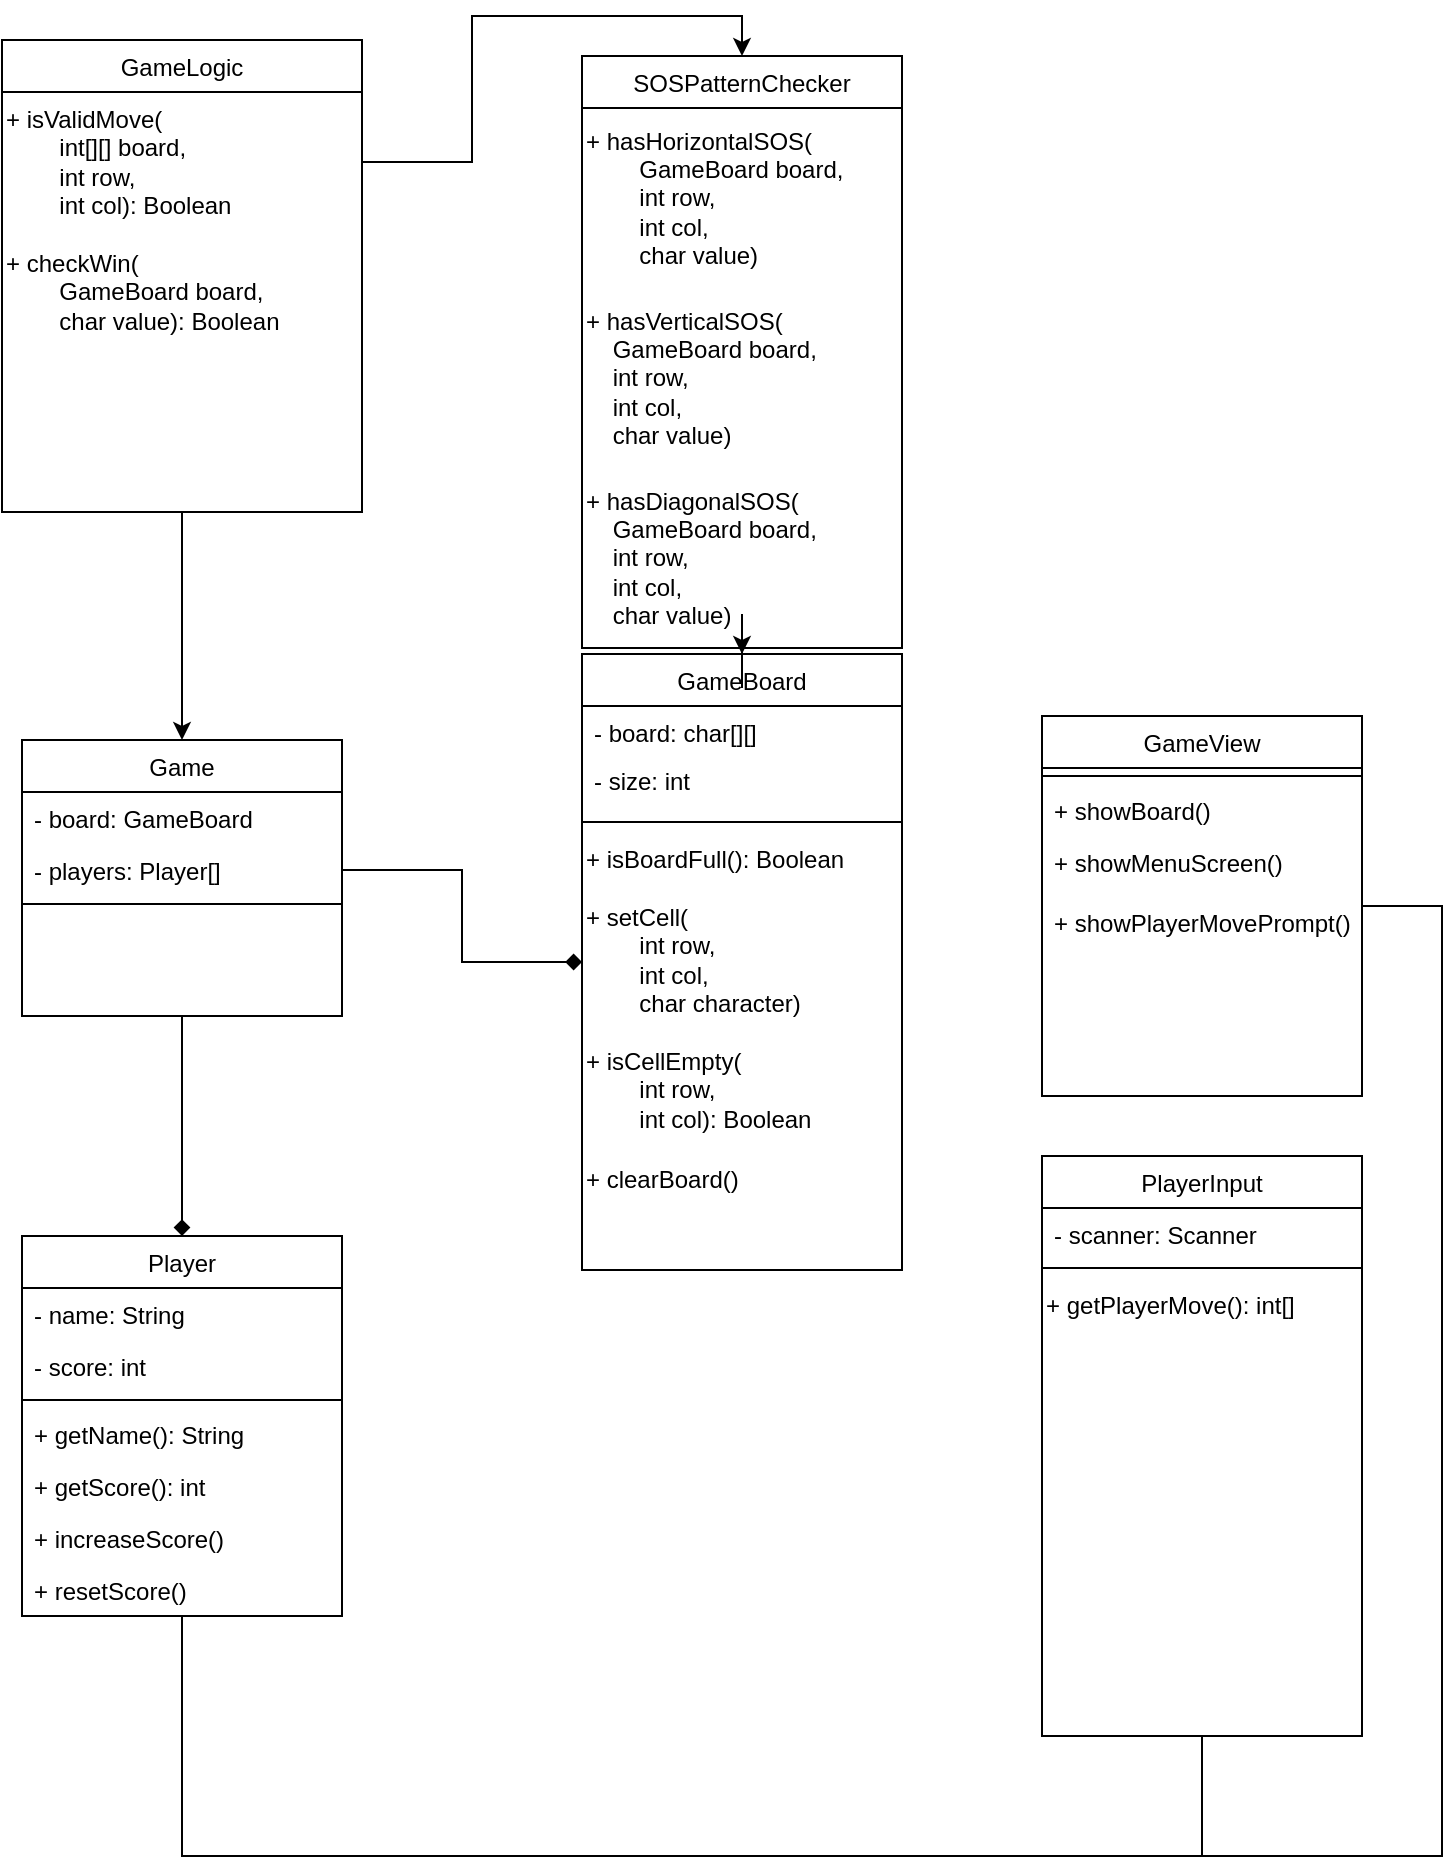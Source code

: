 <mxfile version="23.1.8" type="github">
  <diagram id="C5RBs43oDa-KdzZeNtuy" name="Page-1">
    <mxGraphModel dx="854" dy="1585" grid="1" gridSize="10" guides="1" tooltips="1" connect="1" arrows="1" fold="1" page="1" pageScale="1" pageWidth="827" pageHeight="1169" math="0" shadow="0">
      <root>
        <mxCell id="WIyWlLk6GJQsqaUBKTNV-0" />
        <mxCell id="WIyWlLk6GJQsqaUBKTNV-1" parent="WIyWlLk6GJQsqaUBKTNV-0" />
        <mxCell id="zkfFHV4jXpPFQw0GAbJ--17" value="GameBoard" style="swimlane;fontStyle=0;align=center;verticalAlign=top;childLayout=stackLayout;horizontal=1;startSize=26;horizontalStack=0;resizeParent=1;resizeLast=0;collapsible=1;marginBottom=0;rounded=0;shadow=0;strokeWidth=1;" parent="WIyWlLk6GJQsqaUBKTNV-1" vertex="1">
          <mxGeometry x="310" y="-1" width="160" height="308" as="geometry">
            <mxRectangle x="550" y="140" width="160" height="26" as="alternateBounds" />
          </mxGeometry>
        </mxCell>
        <mxCell id="zkfFHV4jXpPFQw0GAbJ--24" value="- board: char[][]" style="text;align=left;verticalAlign=top;spacingLeft=4;spacingRight=4;overflow=hidden;rotatable=0;points=[[0,0.5],[1,0.5]];portConstraint=eastwest;" parent="zkfFHV4jXpPFQw0GAbJ--17" vertex="1">
          <mxGeometry y="26" width="160" height="24" as="geometry" />
        </mxCell>
        <mxCell id="YH9T3-k_NW0VHkZPkh3--16" value="- size: int" style="text;align=left;verticalAlign=top;spacingLeft=4;spacingRight=4;overflow=hidden;rotatable=0;points=[[0,0.5],[1,0.5]];portConstraint=eastwest;" parent="zkfFHV4jXpPFQw0GAbJ--17" vertex="1">
          <mxGeometry y="50" width="160" height="30" as="geometry" />
        </mxCell>
        <mxCell id="kmp1Yeez9SvhqWlrQ3iH-9" value="" style="line;html=1;strokeWidth=1;align=left;verticalAlign=middle;spacingTop=-1;spacingLeft=3;spacingRight=3;rotatable=0;labelPosition=right;points=[];portConstraint=eastwest;" vertex="1" parent="zkfFHV4jXpPFQw0GAbJ--17">
          <mxGeometry y="80" width="160" height="8" as="geometry" />
        </mxCell>
        <mxCell id="kmp1Yeez9SvhqWlrQ3iH-10" value="+ isBoardFull(): Boolean" style="text;html=1;align=left;verticalAlign=middle;resizable=0;points=[];autosize=1;strokeColor=none;fillColor=none;" vertex="1" parent="zkfFHV4jXpPFQw0GAbJ--17">
          <mxGeometry y="88" width="160" height="30" as="geometry" />
        </mxCell>
        <mxCell id="kmp1Yeez9SvhqWlrQ3iH-11" value="+ setCell(&lt;br&gt;&lt;span style=&quot;white-space: pre;&quot;&gt;&#x9;&lt;/span&gt;int row,&lt;br&gt;&lt;span style=&quot;white-space: pre;&quot;&gt;&#x9;&lt;/span&gt;int col,&lt;br&gt;&lt;span style=&quot;white-space: pre;&quot;&gt;&#x9;&lt;/span&gt;char character)" style="text;html=1;align=left;verticalAlign=middle;resizable=0;points=[];autosize=1;strokeColor=none;fillColor=none;" vertex="1" parent="zkfFHV4jXpPFQw0GAbJ--17">
          <mxGeometry y="118" width="160" height="70" as="geometry" />
        </mxCell>
        <mxCell id="YH9T3-k_NW0VHkZPkh3--7" value="+ isCellEmpty(&lt;br&gt;&lt;span style=&quot;white-space: pre;&quot;&gt;&#x9;&lt;/span&gt;int row, &lt;br&gt;&lt;span style=&quot;white-space: pre;&quot;&gt;&#x9;&lt;/span&gt;int col): Boolean" style="text;html=1;align=left;verticalAlign=middle;resizable=0;points=[];autosize=1;strokeColor=none;fillColor=none;" parent="zkfFHV4jXpPFQw0GAbJ--17" vertex="1">
          <mxGeometry y="188" width="160" height="60" as="geometry" />
        </mxCell>
        <mxCell id="kmp1Yeez9SvhqWlrQ3iH-12" value="+ clearBoard()" style="text;html=1;align=left;verticalAlign=middle;resizable=0;points=[];autosize=1;strokeColor=none;fillColor=none;" vertex="1" parent="zkfFHV4jXpPFQw0GAbJ--17">
          <mxGeometry y="248" width="160" height="30" as="geometry" />
        </mxCell>
        <mxCell id="YH9T3-k_NW0VHkZPkh3--25" style="edgeStyle=orthogonalEdgeStyle;rounded=0;orthogonalLoop=1;jettySize=auto;html=1;exitX=0.5;exitY=1;exitDx=0;exitDy=0;entryX=0.5;entryY=1;entryDx=0;entryDy=0;endArrow=none;endFill=0;" parent="WIyWlLk6GJQsqaUBKTNV-1" source="pbUtkDARDXWlZDbatba7-1" target="YH9T3-k_NW0VHkZPkh3--0" edge="1">
          <mxGeometry relative="1" as="geometry">
            <Array as="points">
              <mxPoint x="110" y="600" />
              <mxPoint x="620" y="600" />
            </Array>
          </mxGeometry>
        </mxCell>
        <mxCell id="pbUtkDARDXWlZDbatba7-1" value="Player" style="swimlane;fontStyle=0;align=center;verticalAlign=top;childLayout=stackLayout;horizontal=1;startSize=26;horizontalStack=0;resizeParent=1;resizeLast=0;collapsible=1;marginBottom=0;rounded=0;shadow=0;strokeWidth=1;" parent="WIyWlLk6GJQsqaUBKTNV-1" vertex="1">
          <mxGeometry x="30" y="290" width="160" height="190" as="geometry">
            <mxRectangle x="230" y="140" width="160" height="26" as="alternateBounds" />
          </mxGeometry>
        </mxCell>
        <mxCell id="pbUtkDARDXWlZDbatba7-2" value="- name: String" style="text;align=left;verticalAlign=top;spacingLeft=4;spacingRight=4;overflow=hidden;rotatable=0;points=[[0,0.5],[1,0.5]];portConstraint=eastwest;" parent="pbUtkDARDXWlZDbatba7-1" vertex="1">
          <mxGeometry y="26" width="160" height="26" as="geometry" />
        </mxCell>
        <mxCell id="pbUtkDARDXWlZDbatba7-3" value="- score: int" style="text;align=left;verticalAlign=top;spacingLeft=4;spacingRight=4;overflow=hidden;rotatable=0;points=[[0,0.5],[1,0.5]];portConstraint=eastwest;rounded=0;shadow=0;html=0;" parent="pbUtkDARDXWlZDbatba7-1" vertex="1">
          <mxGeometry y="52" width="160" height="26" as="geometry" />
        </mxCell>
        <mxCell id="pbUtkDARDXWlZDbatba7-5" value="" style="line;html=1;strokeWidth=1;align=left;verticalAlign=middle;spacingTop=-1;spacingLeft=3;spacingRight=3;rotatable=0;labelPosition=right;points=[];portConstraint=eastwest;" parent="pbUtkDARDXWlZDbatba7-1" vertex="1">
          <mxGeometry y="78" width="160" height="8" as="geometry" />
        </mxCell>
        <mxCell id="kmp1Yeez9SvhqWlrQ3iH-13" value="+ getName(): String" style="text;align=left;verticalAlign=top;spacingLeft=4;spacingRight=4;overflow=hidden;rotatable=0;points=[[0,0.5],[1,0.5]];portConstraint=eastwest;rounded=0;shadow=0;html=0;" vertex="1" parent="pbUtkDARDXWlZDbatba7-1">
          <mxGeometry y="86" width="160" height="26" as="geometry" />
        </mxCell>
        <mxCell id="kmp1Yeez9SvhqWlrQ3iH-14" value="+ getScore(): int" style="text;align=left;verticalAlign=top;spacingLeft=4;spacingRight=4;overflow=hidden;rotatable=0;points=[[0,0.5],[1,0.5]];portConstraint=eastwest;rounded=0;shadow=0;html=0;" vertex="1" parent="pbUtkDARDXWlZDbatba7-1">
          <mxGeometry y="112" width="160" height="26" as="geometry" />
        </mxCell>
        <mxCell id="kmp1Yeez9SvhqWlrQ3iH-15" value="+ increaseScore()" style="text;align=left;verticalAlign=top;spacingLeft=4;spacingRight=4;overflow=hidden;rotatable=0;points=[[0,0.5],[1,0.5]];portConstraint=eastwest;rounded=0;shadow=0;html=0;" vertex="1" parent="pbUtkDARDXWlZDbatba7-1">
          <mxGeometry y="138" width="160" height="26" as="geometry" />
        </mxCell>
        <mxCell id="kmp1Yeez9SvhqWlrQ3iH-16" value="+ resetScore()" style="text;align=left;verticalAlign=top;spacingLeft=4;spacingRight=4;overflow=hidden;rotatable=0;points=[[0,0.5],[1,0.5]];portConstraint=eastwest;rounded=0;shadow=0;html=0;" vertex="1" parent="pbUtkDARDXWlZDbatba7-1">
          <mxGeometry y="164" width="160" height="26" as="geometry" />
        </mxCell>
        <mxCell id="kmp1Yeez9SvhqWlrQ3iH-7" style="edgeStyle=orthogonalEdgeStyle;rounded=0;orthogonalLoop=1;jettySize=auto;html=1;" edge="1" parent="WIyWlLk6GJQsqaUBKTNV-1" source="pbUtkDARDXWlZDbatba7-6" target="zkfFHV4jXpPFQw0GAbJ--17">
          <mxGeometry relative="1" as="geometry" />
        </mxCell>
        <mxCell id="pbUtkDARDXWlZDbatba7-6" value="SOSPatternChecker" style="swimlane;fontStyle=0;align=center;verticalAlign=top;childLayout=stackLayout;horizontal=1;startSize=26;horizontalStack=0;resizeParent=1;resizeLast=0;collapsible=1;marginBottom=0;rounded=0;shadow=0;strokeWidth=1;" parent="WIyWlLk6GJQsqaUBKTNV-1" vertex="1">
          <mxGeometry x="310" y="-300" width="160" height="296" as="geometry">
            <mxRectangle x="550" y="140" width="160" height="26" as="alternateBounds" />
          </mxGeometry>
        </mxCell>
        <mxCell id="YH9T3-k_NW0VHkZPkh3--17" value="+ hasHorizontalSOS(&lt;br&gt;&lt;span style=&quot;white-space: pre;&quot;&gt;&#x9;&lt;/span&gt;GameBoard board,&lt;br&gt;&lt;span style=&quot;white-space: pre;&quot;&gt;&#x9;&lt;/span&gt;int row,&lt;br&gt;&lt;span style=&quot;white-space: pre;&quot;&gt;&#x9;&lt;/span&gt;int col,&lt;br&gt;&lt;span style=&quot;white-space: pre;&quot;&gt;&#x9;&lt;/span&gt;char value)" style="text;html=1;align=left;verticalAlign=middle;resizable=0;points=[];autosize=1;strokeColor=none;fillColor=none;" parent="pbUtkDARDXWlZDbatba7-6" vertex="1">
          <mxGeometry y="26" width="160" height="90" as="geometry" />
        </mxCell>
        <mxCell id="YH9T3-k_NW0VHkZPkh3--18" value="+ hasVerticalSOS(&lt;br&gt;&lt;span style=&quot;&quot;&gt;&lt;span style=&quot;&quot;&gt;&amp;nbsp;&amp;nbsp;&amp;nbsp;&amp;nbsp;&lt;/span&gt;&lt;/span&gt;GameBoard board,&lt;br&gt;&lt;span style=&quot;&quot;&gt;&lt;span style=&quot;&quot;&gt;&amp;nbsp;&amp;nbsp;&amp;nbsp;&amp;nbsp;&lt;/span&gt;&lt;/span&gt;int row,&lt;br&gt;&lt;span style=&quot;&quot;&gt;&lt;span style=&quot;&quot;&gt;&amp;nbsp;&amp;nbsp;&amp;nbsp;&amp;nbsp;&lt;/span&gt;&lt;/span&gt;int col,&lt;br&gt;&amp;nbsp; &amp;nbsp; char value)" style="text;html=1;align=left;verticalAlign=middle;resizable=0;points=[];autosize=1;strokeColor=none;fillColor=none;" parent="pbUtkDARDXWlZDbatba7-6" vertex="1">
          <mxGeometry y="116" width="160" height="90" as="geometry" />
        </mxCell>
        <mxCell id="YH9T3-k_NW0VHkZPkh3--19" value="+ hasDiagonalSOS(&lt;br&gt;&lt;span style=&quot;&quot;&gt;&lt;span style=&quot;white-space: pre;&quot;&gt;&amp;nbsp;&amp;nbsp;&amp;nbsp;&amp;nbsp;&lt;/span&gt;&lt;/span&gt;GameBoard board,&lt;br&gt;&lt;span style=&quot;&quot;&gt;&lt;span style=&quot;white-space: pre;&quot;&gt;&amp;nbsp;&amp;nbsp;&amp;nbsp;&amp;nbsp;&lt;/span&gt;&lt;/span&gt;int row,&lt;br&gt;&lt;span style=&quot;&quot;&gt;&lt;span style=&quot;white-space: pre;&quot;&gt;&amp;nbsp;&amp;nbsp;&amp;nbsp;&amp;nbsp;&lt;/span&gt;&lt;/span&gt;int col,&lt;br&gt;&amp;nbsp; &amp;nbsp; char value)" style="text;html=1;align=left;verticalAlign=middle;resizable=0;points=[];autosize=1;strokeColor=none;fillColor=none;" parent="pbUtkDARDXWlZDbatba7-6" vertex="1">
          <mxGeometry y="206" width="160" height="90" as="geometry" />
        </mxCell>
        <mxCell id="YH9T3-k_NW0VHkZPkh3--22" style="edgeStyle=orthogonalEdgeStyle;rounded=0;orthogonalLoop=1;jettySize=auto;html=1;endArrow=diamond;endFill=1;entryX=0.5;entryY=0;entryDx=0;entryDy=0;" parent="WIyWlLk6GJQsqaUBKTNV-1" source="pbUtkDARDXWlZDbatba7-18" target="pbUtkDARDXWlZDbatba7-1" edge="1">
          <mxGeometry relative="1" as="geometry" />
        </mxCell>
        <mxCell id="pbUtkDARDXWlZDbatba7-18" value="Game" style="swimlane;fontStyle=0;align=center;verticalAlign=top;childLayout=stackLayout;horizontal=1;startSize=26;horizontalStack=0;resizeParent=1;resizeLast=0;collapsible=1;marginBottom=0;rounded=0;shadow=0;strokeWidth=1;" parent="WIyWlLk6GJQsqaUBKTNV-1" vertex="1">
          <mxGeometry x="30" y="42" width="160" height="138" as="geometry">
            <mxRectangle x="230" y="140" width="160" height="26" as="alternateBounds" />
          </mxGeometry>
        </mxCell>
        <mxCell id="pbUtkDARDXWlZDbatba7-19" value="- board: GameBoard" style="text;align=left;verticalAlign=top;spacingLeft=4;spacingRight=4;overflow=hidden;rotatable=0;points=[[0,0.5],[1,0.5]];portConstraint=eastwest;" parent="pbUtkDARDXWlZDbatba7-18" vertex="1">
          <mxGeometry y="26" width="160" height="26" as="geometry" />
        </mxCell>
        <mxCell id="pbUtkDARDXWlZDbatba7-20" value="- players: Player[]" style="text;align=left;verticalAlign=top;spacingLeft=4;spacingRight=4;overflow=hidden;rotatable=0;points=[[0,0.5],[1,0.5]];portConstraint=eastwest;rounded=0;shadow=0;html=0;" parent="pbUtkDARDXWlZDbatba7-18" vertex="1">
          <mxGeometry y="52" width="160" height="26" as="geometry" />
        </mxCell>
        <mxCell id="pbUtkDARDXWlZDbatba7-22" value="" style="line;html=1;strokeWidth=1;align=left;verticalAlign=middle;spacingTop=-1;spacingLeft=3;spacingRight=3;rotatable=0;labelPosition=right;points=[];portConstraint=eastwest;" parent="pbUtkDARDXWlZDbatba7-18" vertex="1">
          <mxGeometry y="78" width="160" height="8" as="geometry" />
        </mxCell>
        <mxCell id="YH9T3-k_NW0VHkZPkh3--27" style="edgeStyle=orthogonalEdgeStyle;rounded=0;orthogonalLoop=1;jettySize=auto;html=1;entryX=0.5;entryY=1;entryDx=0;entryDy=0;endArrow=none;endFill=0;" parent="WIyWlLk6GJQsqaUBKTNV-1" source="YH9T3-k_NW0VHkZPkh3--9" target="pbUtkDARDXWlZDbatba7-1" edge="1">
          <mxGeometry relative="1" as="geometry">
            <Array as="points">
              <mxPoint x="740" y="125" />
              <mxPoint x="740" y="600" />
              <mxPoint x="110" y="600" />
            </Array>
          </mxGeometry>
        </mxCell>
        <mxCell id="YH9T3-k_NW0VHkZPkh3--9" value="GameView" style="swimlane;fontStyle=0;align=center;verticalAlign=top;childLayout=stackLayout;horizontal=1;startSize=26;horizontalStack=0;resizeParent=1;resizeLast=0;collapsible=1;marginBottom=0;rounded=0;shadow=0;strokeWidth=1;" parent="WIyWlLk6GJQsqaUBKTNV-1" vertex="1">
          <mxGeometry x="540" y="30" width="160" height="190" as="geometry">
            <mxRectangle x="550" y="140" width="160" height="26" as="alternateBounds" />
          </mxGeometry>
        </mxCell>
        <mxCell id="YH9T3-k_NW0VHkZPkh3--11" value="" style="line;html=1;strokeWidth=1;align=left;verticalAlign=middle;spacingTop=-1;spacingLeft=3;spacingRight=3;rotatable=0;labelPosition=right;points=[];portConstraint=eastwest;" parent="YH9T3-k_NW0VHkZPkh3--9" vertex="1">
          <mxGeometry y="26" width="160" height="8" as="geometry" />
        </mxCell>
        <mxCell id="YH9T3-k_NW0VHkZPkh3--12" value="+ showBoard()" style="text;align=left;verticalAlign=top;spacingLeft=4;spacingRight=4;overflow=hidden;rotatable=0;points=[[0,0.5],[1,0.5]];portConstraint=eastwest;" parent="YH9T3-k_NW0VHkZPkh3--9" vertex="1">
          <mxGeometry y="34" width="160" height="26" as="geometry" />
        </mxCell>
        <mxCell id="YH9T3-k_NW0VHkZPkh3--13" value="+ showMenuScreen()" style="text;align=left;verticalAlign=top;spacingLeft=4;spacingRight=4;overflow=hidden;rotatable=0;points=[[0,0.5],[1,0.5]];portConstraint=eastwest;" parent="YH9T3-k_NW0VHkZPkh3--9" vertex="1">
          <mxGeometry y="60" width="160" height="30" as="geometry" />
        </mxCell>
        <mxCell id="YH9T3-k_NW0VHkZPkh3--14" value="+ showPlayerMovePrompt()" style="text;align=left;verticalAlign=top;spacingLeft=4;spacingRight=4;overflow=hidden;rotatable=0;points=[[0,0.5],[1,0.5]];portConstraint=eastwest;" parent="YH9T3-k_NW0VHkZPkh3--9" vertex="1">
          <mxGeometry y="90" width="160" height="44" as="geometry" />
        </mxCell>
        <mxCell id="YH9T3-k_NW0VHkZPkh3--21" style="edgeStyle=orthogonalEdgeStyle;rounded=0;orthogonalLoop=1;jettySize=auto;html=1;entryX=0;entryY=0.5;entryDx=0;entryDy=0;endArrow=diamond;endFill=1;" parent="WIyWlLk6GJQsqaUBKTNV-1" source="pbUtkDARDXWlZDbatba7-20" target="zkfFHV4jXpPFQw0GAbJ--17" edge="1">
          <mxGeometry relative="1" as="geometry" />
        </mxCell>
        <mxCell id="YH9T3-k_NW0VHkZPkh3--0" value="PlayerInput" style="swimlane;fontStyle=0;align=center;verticalAlign=top;childLayout=stackLayout;horizontal=1;startSize=26;horizontalStack=0;resizeParent=1;resizeLast=0;collapsible=1;marginBottom=0;rounded=0;shadow=0;strokeWidth=1;" parent="WIyWlLk6GJQsqaUBKTNV-1" vertex="1">
          <mxGeometry x="540" y="250" width="160" height="290" as="geometry">
            <mxRectangle x="230" y="140" width="160" height="26" as="alternateBounds" />
          </mxGeometry>
        </mxCell>
        <mxCell id="YH9T3-k_NW0VHkZPkh3--1" value="- scanner: Scanner" style="text;align=left;verticalAlign=top;spacingLeft=4;spacingRight=4;overflow=hidden;rotatable=0;points=[[0,0.5],[1,0.5]];portConstraint=eastwest;" parent="YH9T3-k_NW0VHkZPkh3--0" vertex="1">
          <mxGeometry y="26" width="160" height="26" as="geometry" />
        </mxCell>
        <mxCell id="YH9T3-k_NW0VHkZPkh3--4" value="" style="line;html=1;strokeWidth=1;align=left;verticalAlign=middle;spacingTop=-1;spacingLeft=3;spacingRight=3;rotatable=0;labelPosition=right;points=[];portConstraint=eastwest;" parent="YH9T3-k_NW0VHkZPkh3--0" vertex="1">
          <mxGeometry y="52" width="160" height="8" as="geometry" />
        </mxCell>
        <mxCell id="YH9T3-k_NW0VHkZPkh3--8" value="+ getPlayerMove(): int[]" style="text;html=1;align=left;verticalAlign=middle;resizable=0;points=[];autosize=1;strokeColor=none;fillColor=none;" parent="YH9T3-k_NW0VHkZPkh3--0" vertex="1">
          <mxGeometry y="60" width="160" height="30" as="geometry" />
        </mxCell>
        <mxCell id="kmp1Yeez9SvhqWlrQ3iH-5" style="edgeStyle=orthogonalEdgeStyle;rounded=0;orthogonalLoop=1;jettySize=auto;html=1;exitX=0.5;exitY=1;exitDx=0;exitDy=0;" edge="1" parent="WIyWlLk6GJQsqaUBKTNV-1" source="kmp1Yeez9SvhqWlrQ3iH-1" target="pbUtkDARDXWlZDbatba7-18">
          <mxGeometry relative="1" as="geometry" />
        </mxCell>
        <mxCell id="kmp1Yeez9SvhqWlrQ3iH-1" value="GameLogic" style="swimlane;fontStyle=0;align=center;verticalAlign=top;childLayout=stackLayout;horizontal=1;startSize=26;horizontalStack=0;resizeParent=1;resizeLast=0;collapsible=1;marginBottom=0;rounded=0;shadow=0;strokeWidth=1;" vertex="1" parent="WIyWlLk6GJQsqaUBKTNV-1">
          <mxGeometry x="20" y="-308" width="180" height="236" as="geometry">
            <mxRectangle x="550" y="140" width="160" height="26" as="alternateBounds" />
          </mxGeometry>
        </mxCell>
        <mxCell id="YH9T3-k_NW0VHkZPkh3--28" value="+ isValidMove(&lt;br&gt;&lt;span style=&quot;white-space: pre;&quot;&gt;&#x9;&lt;/span&gt;int[][] board, &lt;br&gt;&lt;span style=&quot;white-space: pre;&quot;&gt;&#x9;&lt;/span&gt;int row, &lt;br&gt;&lt;span style=&quot;white-space: pre;&quot;&gt;&#x9;&lt;/span&gt;int col): Boolean" style="text;html=1;align=left;verticalAlign=middle;resizable=0;points=[];autosize=1;strokeColor=none;fillColor=none;" parent="kmp1Yeez9SvhqWlrQ3iH-1" vertex="1">
          <mxGeometry y="26" width="180" height="70" as="geometry" />
        </mxCell>
        <mxCell id="kmp1Yeez9SvhqWlrQ3iH-4" value="+ checkWin(&lt;br&gt;&lt;span style=&quot;white-space: pre;&quot;&gt;&#x9;&lt;/span&gt;GameBoard board,&lt;br&gt;&lt;span style=&quot;white-space: pre;&quot;&gt;&#x9;&lt;/span&gt;char value): Boolean" style="text;html=1;align=left;verticalAlign=middle;resizable=0;points=[];autosize=1;strokeColor=none;fillColor=none;" vertex="1" parent="kmp1Yeez9SvhqWlrQ3iH-1">
          <mxGeometry y="96" width="180" height="60" as="geometry" />
        </mxCell>
        <mxCell id="kmp1Yeez9SvhqWlrQ3iH-8" style="edgeStyle=orthogonalEdgeStyle;rounded=0;orthogonalLoop=1;jettySize=auto;html=1;entryX=0.5;entryY=0;entryDx=0;entryDy=0;" edge="1" parent="WIyWlLk6GJQsqaUBKTNV-1" source="YH9T3-k_NW0VHkZPkh3--28" target="pbUtkDARDXWlZDbatba7-6">
          <mxGeometry relative="1" as="geometry" />
        </mxCell>
      </root>
    </mxGraphModel>
  </diagram>
</mxfile>
